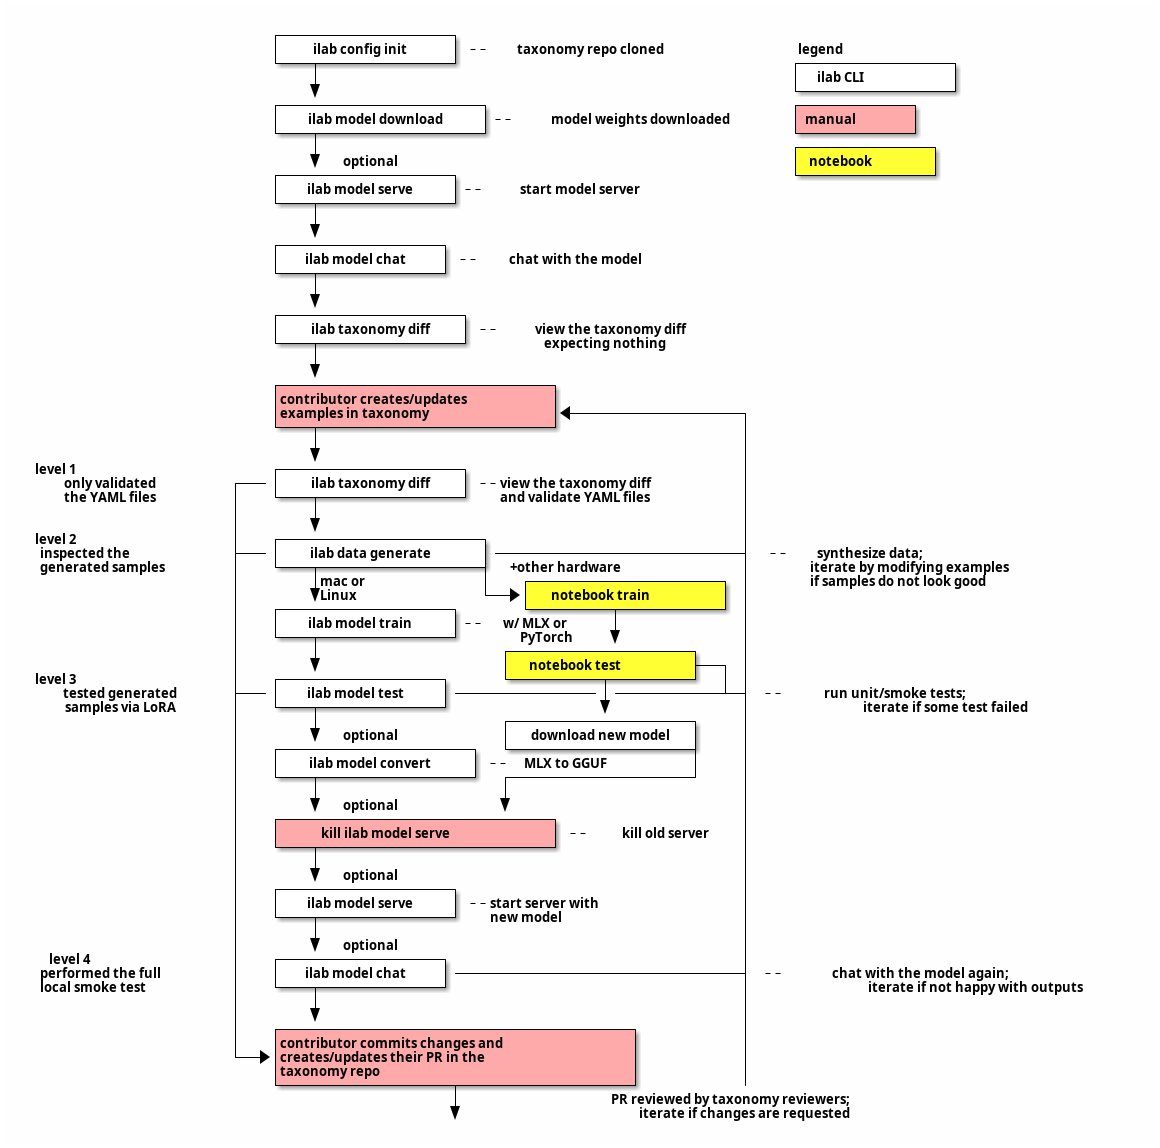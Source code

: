 @startditaa
                         +-----------------+
                         |ilab config init |-=-taxonomy repo cloned          legend
                         +---+-------------+                                 +---------------+
                             |                                               |ilab CLI       |
                             v                                               +---------------+
                         +---+----------------+                              +-----------+
                         |ilab model download |-=-model weights downloaded   |manual cPNK|
                         +---+----------------+                              +-----------+
                             |                                               +-------------+
                             v optional                                      |notebook cYEL|
                         +---+-------------+                                 +-------------+
                         |ilab model serve |-=-start model server
                         +---+-------------+
                             |
                             v
                         +---+------------+
                         |ilab model chat |-=-chat with the model
                         +---+------------+
                             |
                             v
                         +---+--------------+
                         |ilab taxonomy diff|-=-view the taxonomy diff
                         +---+--------------+     expecting nothing
                             |
                             v
                         +---+-----------------------+
                         |contributor creates/updates|
                         |examples in taxonomy   cPNK|<-----------------+
                         +---+-----------------------+                  |
                             |                                          |
                             v                                          |
level 1                  +---+--------------+                           |
  only validated     +---|ilab taxonomy diff|-=-view the taxonomy diff  |
  the YAML files     |   +---+--------------+   and validate YAML files |
                     |       |                                          |
                     |       v                                          |
level 2              |   +---+----------------+                         |
  inspected the      +---|ilab data generate  |-------------------------+ -=-synthesize data;
  generated samples  |   +---+----------------++other hardware          |      iterate by modifying examples
                     |       |mac or          |   +--------+----------+ |      if samples do not look good
                     |       vLinux           +-->|notebook train cYEL| |
                     |   +---+-------------+      +--------+----------+ |
                     |   |ilab model train |-=-w/ MLX or   |            |
                     |   +---+-------------+      PyTorch  v            |
                     |       |                  +----------+-------+    |
                     |       v                  |notebook test cYEL+--+ |
level 3              |   +---+------------+     +---------+--------+  | |
  tested generated   +---|ilab model test |---------------|-----------+-+ -=-run unit/smoke tests;
  samples via LoRA   |   +---+------------+               v             |      iterate if some test failed
                     |       |                  +---------+--------+    |
                     |       v optional         |download new model|    |
                     |   +---+---------------+  +-----------------++    |
                     |   |ilab model convert |-=-MLX to GGUF       |    |
                     |   +---+---------------+  +------------------+    |
                     |       |                  |                       |
                     |       v optional         v                       |
                     |   +---+------------------+----+                  |
                     |   |kill ilab model serve cPNK |-=-kill old server|
                     |   +---+-----------------------+                  |
                     |       |                                          |
                     |       v optional                                 |
                     |   +---+-------------+                            |
                     |   |ilab model serve |-=-start server with        |
                     |   +---+-------------+   new model                |
                     |       |                                          |
                     |       v optional                                 |
level 4              |   +---+------------+                             |
  performed the full |   |ilab model chat |-----------------------------+ -=-chat with the model again;
  local smoke test   |   +---+------------+                             |      iterate if not happy with outputs
                     |       |                                          |
                     |       v                                          |
                     |   +---+-------------------------------+          |
                     |   |contributor commits changes and    |          |
                     +-->|creates/updates their PR in the    |          |
                         |taxonomy repo                  cPNK|          |
                         +-----------------+-----------------+          |
                                           |     PR reviewed by taxonomy reviewers;
                                           v       iterate if changes are requested

@endditaa
